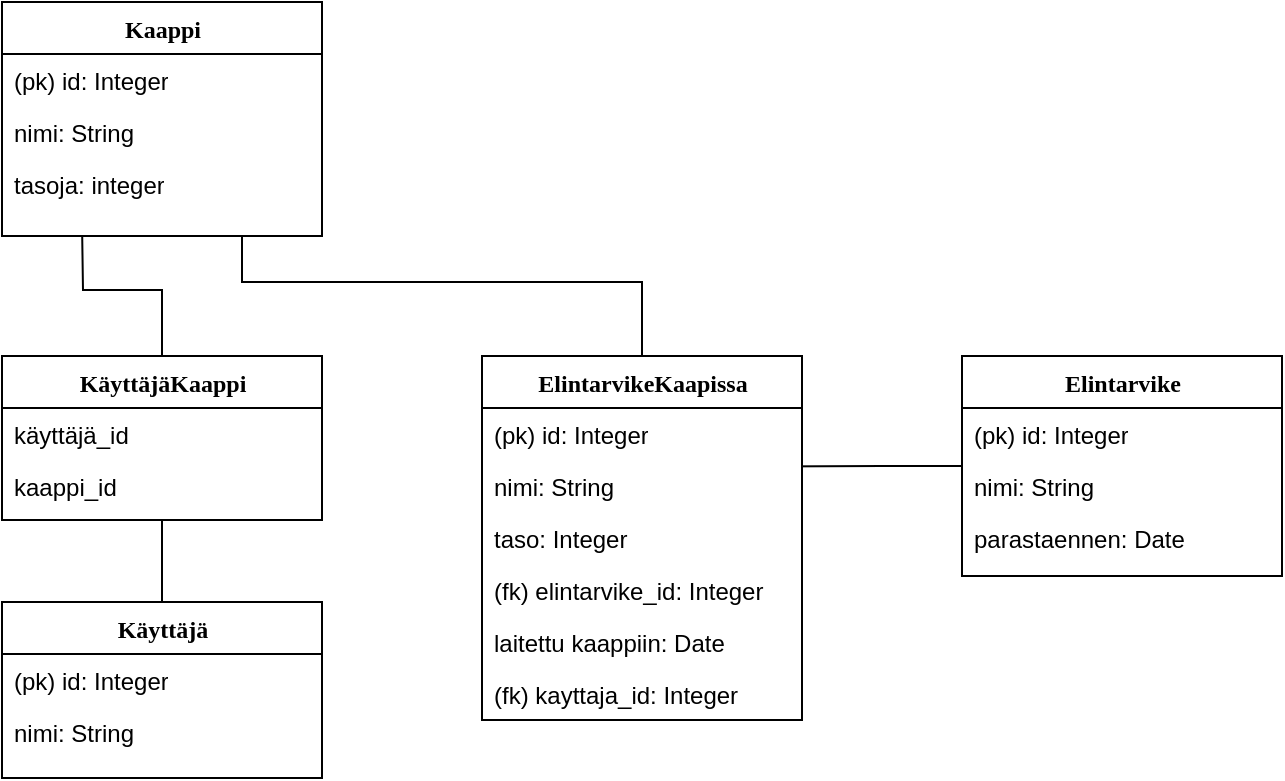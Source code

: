 <mxfile version="12.8.8" type="device"><diagram name="Page-1" id="9f46799a-70d6-7492-0946-bef42562c5a5"><mxGraphModel dx="2058" dy="1147" grid="1" gridSize="10" guides="1" tooltips="1" connect="1" arrows="1" fold="1" page="1" pageScale="1" pageWidth="1100" pageHeight="850" background="#ffffff" math="0" shadow="0"><root><mxCell id="0"/><mxCell id="1" parent="0"/><mxCell id="78961159f06e98e8-121" style="edgeStyle=orthogonalEdgeStyle;html=1;labelBackgroundColor=none;startFill=0;startSize=8;endArrow=none;endFill=0;endSize=16;fontFamily=Verdana;fontSize=12;elbow=vertical;entryX=0.5;entryY=0;entryDx=0;entryDy=0;exitX=0.75;exitY=1;exitDx=0;exitDy=0;rounded=0;" parent="1" source="78961159f06e98e8-17" target="SRsmKYZPprgltpiCRb3q-2" edge="1"><mxGeometry relative="1" as="geometry"><mxPoint x="400" y="319.882" as="sourcePoint"/><Array as="points"><mxPoint x="240" y="280"/><mxPoint x="440" y="280"/></Array></mxGeometry></mxCell><mxCell id="SRsmKYZPprgltpiCRb3q-10" style="edgeStyle=orthogonalEdgeStyle;rounded=0;orthogonalLoop=1;jettySize=auto;html=1;entryX=0.875;entryY=0.123;entryDx=0;entryDy=0;entryPerimeter=0;endArrow=none;endFill=0;" parent="1" source="78961159f06e98e8-30" target="SRsmKYZPprgltpiCRb3q-4" edge="1"><mxGeometry relative="1" as="geometry"/></mxCell><mxCell id="SRsmKYZPprgltpiCRb3q-13" style="edgeStyle=orthogonalEdgeStyle;rounded=0;orthogonalLoop=1;jettySize=auto;html=1;endArrow=none;endFill=0;entryX=0.5;entryY=1;entryDx=0;entryDy=0;" parent="1" source="78961159f06e98e8-82" target="78961159f06e98e8-43" edge="1"><mxGeometry relative="1" as="geometry"><mxPoint x="240" y="260" as="targetPoint"/></mxGeometry></mxCell><mxCell id="rn9zBlwTWNPOdKGxx6AS-1" style="edgeStyle=orthogonalEdgeStyle;rounded=0;orthogonalLoop=1;jettySize=auto;html=1;endArrow=none;endFill=0;" edge="1" parent="1" source="78961159f06e98e8-43"><mxGeometry relative="1" as="geometry"><mxPoint x="160" y="250" as="targetPoint"/></mxGeometry></mxCell><mxCell id="78961159f06e98e8-43" value="KäyttäjäKaappi" style="swimlane;html=1;fontStyle=1;align=center;verticalAlign=top;childLayout=stackLayout;horizontal=1;startSize=26;horizontalStack=0;resizeParent=1;resizeLast=0;collapsible=1;marginBottom=0;swimlaneFillColor=#ffffff;rounded=0;shadow=0;comic=0;labelBackgroundColor=none;strokeWidth=1;fillColor=none;fontFamily=Verdana;fontSize=12" parent="1" vertex="1"><mxGeometry x="120" y="317" width="160" height="82" as="geometry"/></mxCell><mxCell id="78961159f06e98e8-44" value="käyttäjä_id" style="text;html=1;strokeColor=none;fillColor=none;align=left;verticalAlign=top;spacingLeft=4;spacingRight=4;whiteSpace=wrap;overflow=hidden;rotatable=0;points=[[0,0.5],[1,0.5]];portConstraint=eastwest;" parent="78961159f06e98e8-43" vertex="1"><mxGeometry y="26" width="160" height="26" as="geometry"/></mxCell><mxCell id="78961159f06e98e8-45" value="kaappi_id" style="text;html=1;strokeColor=none;fillColor=none;align=left;verticalAlign=top;spacingLeft=4;spacingRight=4;whiteSpace=wrap;overflow=hidden;rotatable=0;points=[[0,0.5],[1,0.5]];portConstraint=eastwest;" parent="78961159f06e98e8-43" vertex="1"><mxGeometry y="52" width="160" height="26" as="geometry"/></mxCell><mxCell id="78961159f06e98e8-82" value="Käyttäjä" style="swimlane;html=1;fontStyle=1;align=center;verticalAlign=top;childLayout=stackLayout;horizontal=1;startSize=26;horizontalStack=0;resizeParent=1;resizeLast=0;collapsible=1;marginBottom=0;swimlaneFillColor=#ffffff;rounded=0;shadow=0;comic=0;labelBackgroundColor=none;strokeWidth=1;fillColor=none;fontFamily=Verdana;fontSize=12" parent="1" vertex="1"><mxGeometry x="120" y="440" width="160" height="88" as="geometry"/></mxCell><mxCell id="78961159f06e98e8-83" value="(pk) id: Integer" style="text;html=1;strokeColor=none;fillColor=none;align=left;verticalAlign=top;spacingLeft=4;spacingRight=4;whiteSpace=wrap;overflow=hidden;rotatable=0;points=[[0,0.5],[1,0.5]];portConstraint=eastwest;" parent="78961159f06e98e8-82" vertex="1"><mxGeometry y="26" width="160" height="26" as="geometry"/></mxCell><mxCell id="78961159f06e98e8-84" value="nimi: String" style="text;html=1;strokeColor=none;fillColor=none;align=left;verticalAlign=top;spacingLeft=4;spacingRight=4;whiteSpace=wrap;overflow=hidden;rotatable=0;points=[[0,0.5],[1,0.5]];portConstraint=eastwest;" parent="78961159f06e98e8-82" vertex="1"><mxGeometry y="52" width="160" height="26" as="geometry"/></mxCell><mxCell id="SRsmKYZPprgltpiCRb3q-2" value="ElintarvikeKaapissa" style="swimlane;html=1;fontStyle=1;align=center;verticalAlign=top;childLayout=stackLayout;horizontal=1;startSize=26;horizontalStack=0;resizeParent=1;resizeLast=0;collapsible=1;marginBottom=0;swimlaneFillColor=#ffffff;rounded=0;shadow=0;comic=0;labelBackgroundColor=none;strokeWidth=1;fillColor=none;fontFamily=Verdana;fontSize=12" parent="1" vertex="1"><mxGeometry x="360" y="317" width="160" height="182" as="geometry"/></mxCell><mxCell id="SRsmKYZPprgltpiCRb3q-3" value="(pk) id: Integer" style="text;html=1;strokeColor=none;fillColor=none;align=left;verticalAlign=top;spacingLeft=4;spacingRight=4;whiteSpace=wrap;overflow=hidden;rotatable=0;points=[[0,0.5],[1,0.5]];portConstraint=eastwest;" parent="SRsmKYZPprgltpiCRb3q-2" vertex="1"><mxGeometry y="26" width="160" height="26" as="geometry"/></mxCell><mxCell id="SRsmKYZPprgltpiCRb3q-4" value="nimi: String" style="text;html=1;strokeColor=none;fillColor=none;align=left;verticalAlign=top;spacingLeft=4;spacingRight=4;whiteSpace=wrap;overflow=hidden;rotatable=0;points=[[0,0.5],[1,0.5]];portConstraint=eastwest;" parent="SRsmKYZPprgltpiCRb3q-2" vertex="1"><mxGeometry y="52" width="160" height="26" as="geometry"/></mxCell><mxCell id="SRsmKYZPprgltpiCRb3q-6" value="taso: Integer" style="text;html=1;strokeColor=none;fillColor=none;align=left;verticalAlign=top;spacingLeft=4;spacingRight=4;whiteSpace=wrap;overflow=hidden;rotatable=0;points=[[0,0.5],[1,0.5]];portConstraint=eastwest;" parent="SRsmKYZPprgltpiCRb3q-2" vertex="1"><mxGeometry y="78" width="160" height="26" as="geometry"/></mxCell><mxCell id="SRsmKYZPprgltpiCRb3q-7" value="(fk) elintarvike_id: Integer" style="text;html=1;strokeColor=none;fillColor=none;align=left;verticalAlign=top;spacingLeft=4;spacingRight=4;whiteSpace=wrap;overflow=hidden;rotatable=0;points=[[0,0.5],[1,0.5]];portConstraint=eastwest;" parent="SRsmKYZPprgltpiCRb3q-2" vertex="1"><mxGeometry y="104" width="160" height="26" as="geometry"/></mxCell><mxCell id="SRsmKYZPprgltpiCRb3q-9" value="laitettu kaappiin: Date" style="text;html=1;strokeColor=none;fillColor=none;align=left;verticalAlign=top;spacingLeft=4;spacingRight=4;whiteSpace=wrap;overflow=hidden;rotatable=0;points=[[0,0.5],[1,0.5]];portConstraint=eastwest;" parent="SRsmKYZPprgltpiCRb3q-2" vertex="1"><mxGeometry y="130" width="160" height="26" as="geometry"/></mxCell><mxCell id="SRsmKYZPprgltpiCRb3q-12" value="(fk) kayttaja_id: Integer" style="text;html=1;strokeColor=none;fillColor=none;align=left;verticalAlign=top;spacingLeft=4;spacingRight=4;whiteSpace=wrap;overflow=hidden;rotatable=0;points=[[0,0.5],[1,0.5]];portConstraint=eastwest;" parent="SRsmKYZPprgltpiCRb3q-2" vertex="1"><mxGeometry y="156" width="160" height="26" as="geometry"/></mxCell><mxCell id="78961159f06e98e8-30" value="Elintarvike" style="swimlane;html=1;fontStyle=1;align=center;verticalAlign=top;childLayout=stackLayout;horizontal=1;startSize=26;horizontalStack=0;resizeParent=1;resizeLast=0;collapsible=1;marginBottom=0;swimlaneFillColor=#ffffff;rounded=0;shadow=0;comic=0;labelBackgroundColor=none;strokeWidth=1;fillColor=none;fontFamily=Verdana;fontSize=12" parent="1" vertex="1"><mxGeometry x="600" y="317" width="160" height="110" as="geometry"/></mxCell><mxCell id="78961159f06e98e8-31" value="(pk) id: Integer" style="text;html=1;strokeColor=none;fillColor=none;align=left;verticalAlign=top;spacingLeft=4;spacingRight=4;whiteSpace=wrap;overflow=hidden;rotatable=0;points=[[0,0.5],[1,0.5]];portConstraint=eastwest;" parent="78961159f06e98e8-30" vertex="1"><mxGeometry y="26" width="160" height="26" as="geometry"/></mxCell><mxCell id="78961159f06e98e8-32" value="nimi: String" style="text;html=1;strokeColor=none;fillColor=none;align=left;verticalAlign=top;spacingLeft=4;spacingRight=4;whiteSpace=wrap;overflow=hidden;rotatable=0;points=[[0,0.5],[1,0.5]];portConstraint=eastwest;" parent="78961159f06e98e8-30" vertex="1"><mxGeometry y="52" width="160" height="26" as="geometry"/></mxCell><mxCell id="78961159f06e98e8-37" value="parastaennen: Date" style="text;html=1;strokeColor=none;fillColor=none;align=left;verticalAlign=top;spacingLeft=4;spacingRight=4;whiteSpace=wrap;overflow=hidden;rotatable=0;points=[[0,0.5],[1,0.5]];portConstraint=eastwest;" parent="78961159f06e98e8-30" vertex="1"><mxGeometry y="78" width="160" height="26" as="geometry"/></mxCell><mxCell id="78961159f06e98e8-17" value="Kaappi" style="swimlane;html=1;fontStyle=1;align=center;verticalAlign=top;childLayout=stackLayout;horizontal=1;startSize=26;horizontalStack=0;resizeParent=1;resizeLast=0;collapsible=1;marginBottom=0;swimlaneFillColor=#ffffff;rounded=0;shadow=0;comic=0;labelBackgroundColor=none;strokeWidth=1;fillColor=none;fontFamily=Verdana;fontSize=12" parent="1" vertex="1"><mxGeometry x="120" y="140" width="160" height="117" as="geometry"/></mxCell><mxCell id="78961159f06e98e8-21" value="(pk) id: Integer" style="text;html=1;strokeColor=none;fillColor=none;align=left;verticalAlign=top;spacingLeft=4;spacingRight=4;whiteSpace=wrap;overflow=hidden;rotatable=0;points=[[0,0.5],[1,0.5]];portConstraint=eastwest;" parent="78961159f06e98e8-17" vertex="1"><mxGeometry y="26" width="160" height="26" as="geometry"/></mxCell><mxCell id="78961159f06e98e8-23" value="nimi: String" style="text;html=1;strokeColor=none;fillColor=none;align=left;verticalAlign=top;spacingLeft=4;spacingRight=4;whiteSpace=wrap;overflow=hidden;rotatable=0;points=[[0,0.5],[1,0.5]];portConstraint=eastwest;" parent="78961159f06e98e8-17" vertex="1"><mxGeometry y="52" width="160" height="26" as="geometry"/></mxCell><mxCell id="78961159f06e98e8-25" value="tasoja: integer" style="text;html=1;strokeColor=none;fillColor=none;align=left;verticalAlign=top;spacingLeft=4;spacingRight=4;whiteSpace=wrap;overflow=hidden;rotatable=0;points=[[0,0.5],[1,0.5]];portConstraint=eastwest;" parent="78961159f06e98e8-17" vertex="1"><mxGeometry y="78" width="160" height="26" as="geometry"/></mxCell></root></mxGraphModel></diagram></mxfile>